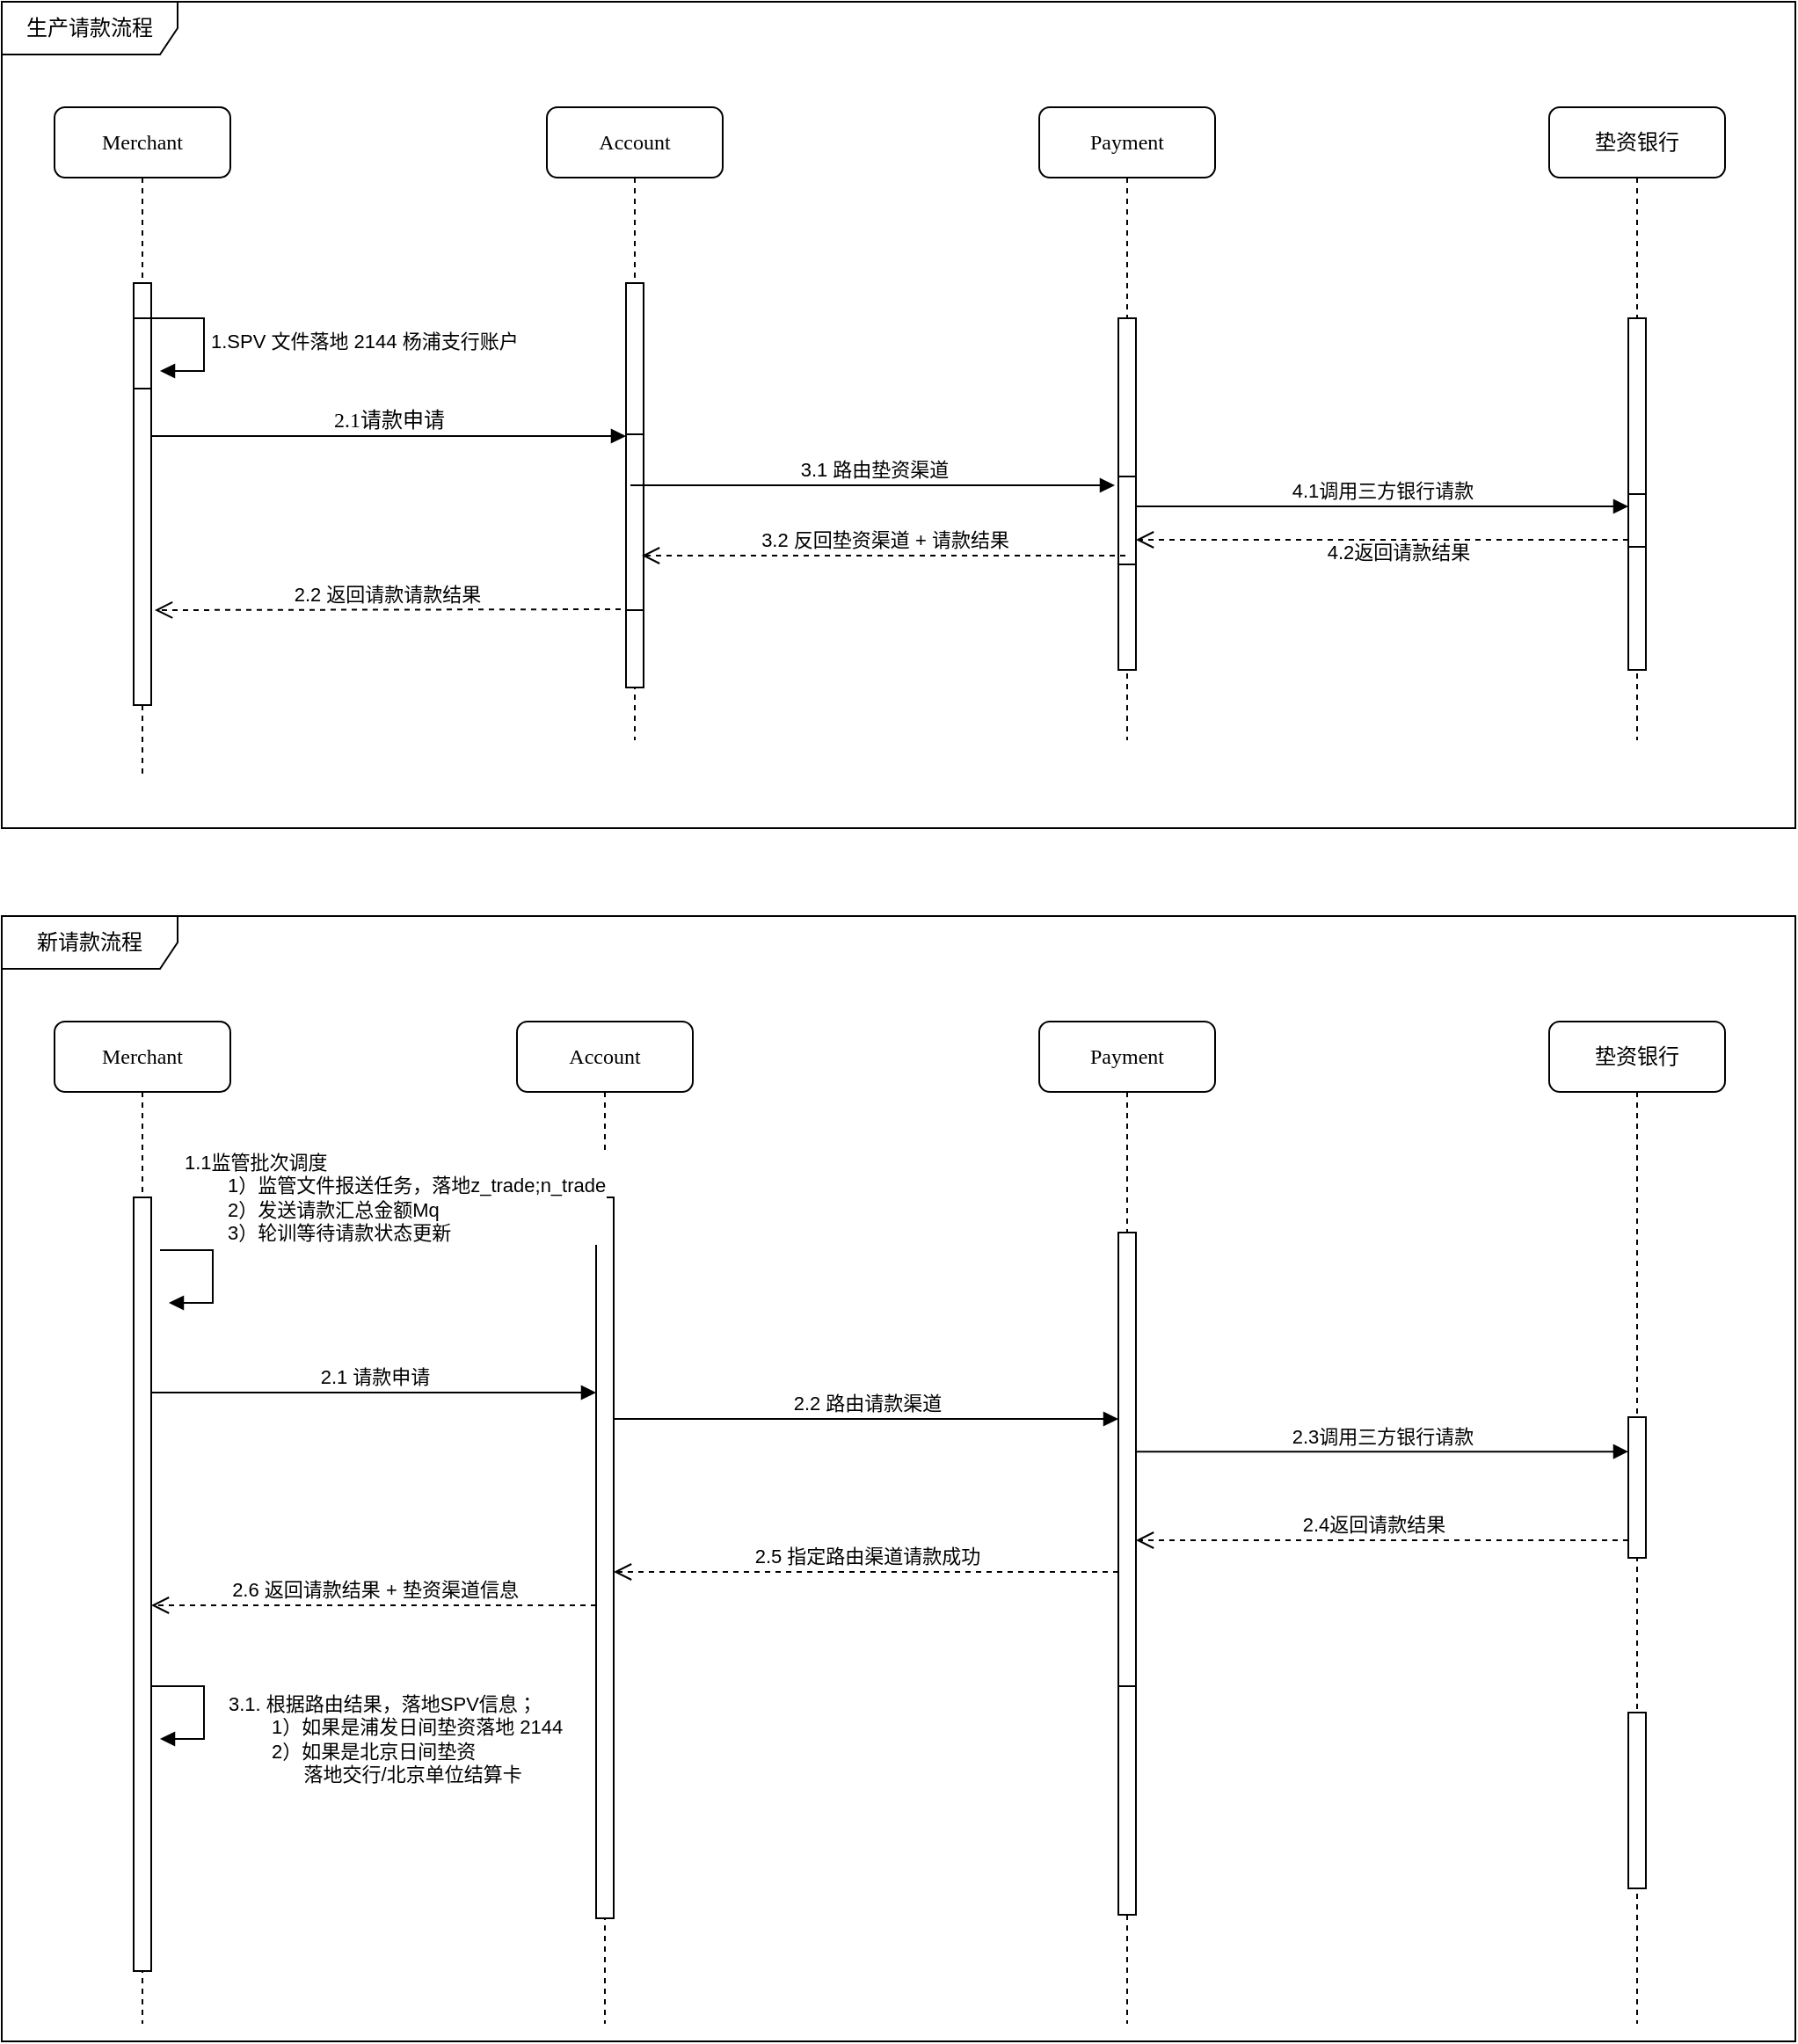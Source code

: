 <mxfile version="24.7.10">
  <diagram name="Page-1" id="13e1069c-82ec-6db2-03f1-153e76fe0fe0">
    <mxGraphModel dx="2088" dy="682" grid="1" gridSize="10" guides="1" tooltips="1" connect="1" arrows="1" fold="1" page="1" pageScale="1" pageWidth="1100" pageHeight="850" background="none" math="0" shadow="0">
      <root>
        <mxCell id="0" />
        <mxCell id="1" parent="0" />
        <mxCell id="7baba1c4bc27f4b0-2" value="Account" style="shape=umlLifeline;perimeter=lifelinePerimeter;whiteSpace=wrap;html=1;container=1;collapsible=0;recursiveResize=0;outlineConnect=0;rounded=1;shadow=0;comic=0;labelBackgroundColor=none;strokeWidth=1;fontFamily=Verdana;fontSize=12;align=center;" parent="1" vertex="1">
          <mxGeometry x="380" y="80" width="100" height="360" as="geometry" />
        </mxCell>
        <mxCell id="7baba1c4bc27f4b0-10" value="" style="html=1;points=[];perimeter=orthogonalPerimeter;rounded=0;shadow=0;comic=0;labelBackgroundColor=none;strokeWidth=1;fontFamily=Verdana;fontSize=12;align=center;" parent="7baba1c4bc27f4b0-2" vertex="1">
          <mxGeometry x="45" y="100" width="10" height="230" as="geometry" />
        </mxCell>
        <mxCell id="kpxduoVY6cWqKxpPgdwj-16" value="" style="html=1;points=[[0,0,0,0,5],[0,1,0,0,-5],[1,0,0,0,5],[1,1,0,0,-5]];perimeter=orthogonalPerimeter;outlineConnect=0;targetShapes=umlLifeline;portConstraint=eastwest;newEdgeStyle={&quot;curved&quot;:0,&quot;rounded&quot;:0};" parent="7baba1c4bc27f4b0-2" vertex="1">
          <mxGeometry x="45" y="186" width="10" height="100" as="geometry" />
        </mxCell>
        <mxCell id="7baba1c4bc27f4b0-3" value="Payment" style="shape=umlLifeline;perimeter=lifelinePerimeter;whiteSpace=wrap;html=1;container=1;collapsible=0;recursiveResize=0;outlineConnect=0;rounded=1;shadow=0;comic=0;labelBackgroundColor=none;strokeWidth=1;fontFamily=Verdana;fontSize=12;align=center;" parent="1" vertex="1">
          <mxGeometry x="660" y="80" width="100" height="360" as="geometry" />
        </mxCell>
        <mxCell id="7baba1c4bc27f4b0-13" value="" style="html=1;points=[];perimeter=orthogonalPerimeter;rounded=0;shadow=0;comic=0;labelBackgroundColor=none;strokeWidth=1;fontFamily=Verdana;fontSize=12;align=center;" parent="7baba1c4bc27f4b0-3" vertex="1">
          <mxGeometry x="45" y="120" width="10" height="200" as="geometry" />
        </mxCell>
        <mxCell id="kpxduoVY6cWqKxpPgdwj-9" value="" style="html=1;points=[[0,0,0,0,5],[0,1,0,0,-5],[1,0,0,0,5],[1,1,0,0,-5]];perimeter=orthogonalPerimeter;outlineConnect=0;targetShapes=umlLifeline;portConstraint=eastwest;newEdgeStyle={&quot;curved&quot;:0,&quot;rounded&quot;:0};" parent="7baba1c4bc27f4b0-3" vertex="1">
          <mxGeometry x="45" y="210" width="10" height="50" as="geometry" />
        </mxCell>
        <mxCell id="7baba1c4bc27f4b0-8" value="Merchant" style="shape=umlLifeline;perimeter=lifelinePerimeter;whiteSpace=wrap;html=1;container=1;collapsible=0;recursiveResize=0;outlineConnect=0;rounded=1;shadow=0;comic=0;labelBackgroundColor=none;strokeWidth=1;fontFamily=Verdana;fontSize=12;align=center;" parent="1" vertex="1">
          <mxGeometry x="100" y="80" width="100" height="380" as="geometry" />
        </mxCell>
        <mxCell id="7baba1c4bc27f4b0-9" value="" style="html=1;points=[];perimeter=orthogonalPerimeter;rounded=0;shadow=0;comic=0;labelBackgroundColor=none;strokeWidth=1;fontFamily=Verdana;fontSize=12;align=center;" parent="7baba1c4bc27f4b0-8" vertex="1">
          <mxGeometry x="45" y="100" width="10" height="240" as="geometry" />
        </mxCell>
        <mxCell id="kpxduoVY6cWqKxpPgdwj-3" value="" style="html=1;points=[[0,0,0,0,5],[0,1,0,0,-5],[1,0,0,0,5],[1,1,0,0,-5]];perimeter=orthogonalPerimeter;outlineConnect=0;targetShapes=umlLifeline;portConstraint=eastwest;newEdgeStyle={&quot;curved&quot;:0,&quot;rounded&quot;:0};" parent="7baba1c4bc27f4b0-8" vertex="1">
          <mxGeometry x="45" y="120" width="10" height="40" as="geometry" />
        </mxCell>
        <mxCell id="kpxduoVY6cWqKxpPgdwj-4" value="1.SPV 文件落地 2144 杨浦支行账户" style="html=1;align=left;spacingLeft=2;endArrow=block;rounded=0;edgeStyle=orthogonalEdgeStyle;curved=0;rounded=0;" parent="7baba1c4bc27f4b0-8" edge="1">
          <mxGeometry x="0.012" relative="1" as="geometry">
            <mxPoint x="55" y="120" as="sourcePoint" />
            <Array as="points">
              <mxPoint x="85" y="150" />
            </Array>
            <mxPoint x="60" y="150" as="targetPoint" />
            <mxPoint as="offset" />
          </mxGeometry>
        </mxCell>
        <mxCell id="7baba1c4bc27f4b0-11" value="2.1请款申请" style="html=1;verticalAlign=bottom;endArrow=block;entryX=0;entryY=0;labelBackgroundColor=none;fontFamily=Verdana;fontSize=12;edgeStyle=elbowEdgeStyle;elbow=horizontal;" parent="1" edge="1">
          <mxGeometry relative="1" as="geometry">
            <mxPoint x="155" y="267" as="sourcePoint" />
            <mxPoint x="425" y="267" as="targetPoint" />
            <mxPoint as="offset" />
          </mxGeometry>
        </mxCell>
        <mxCell id="kpxduoVY6cWqKxpPgdwj-10" value="3.1 路由垫资渠道" style="html=1;verticalAlign=bottom;endArrow=block;curved=0;rounded=0;entryX=0;entryY=0;entryDx=0;entryDy=5;" parent="1" edge="1">
          <mxGeometry x="0.002" relative="1" as="geometry">
            <mxPoint x="427.5" y="295" as="sourcePoint" />
            <mxPoint x="703" y="295" as="targetPoint" />
            <mxPoint as="offset" />
          </mxGeometry>
        </mxCell>
        <mxCell id="kpxduoVY6cWqKxpPgdwj-11" value="3.2 反回垫资渠道 + 请款结果" style="html=1;verticalAlign=bottom;endArrow=open;dashed=1;endSize=8;curved=0;rounded=0;exitX=0;exitY=1;exitDx=0;exitDy=-5;" parent="1" edge="1">
          <mxGeometry relative="1" as="geometry">
            <mxPoint x="434" y="335" as="targetPoint" />
            <mxPoint x="709" y="335" as="sourcePoint" />
          </mxGeometry>
        </mxCell>
        <mxCell id="kpxduoVY6cWqKxpPgdwj-12" value="2.2 返回请款请款结果" style="html=1;verticalAlign=bottom;endArrow=open;dashed=1;endSize=8;curved=0;rounded=0;exitX=0;exitY=1;exitDx=0;exitDy=-5;" parent="1" edge="1">
          <mxGeometry x="0.004" relative="1" as="geometry">
            <mxPoint x="157" y="366" as="targetPoint" />
            <mxPoint x="422" y="365.5" as="sourcePoint" />
            <mxPoint as="offset" />
          </mxGeometry>
        </mxCell>
        <mxCell id="kpxduoVY6cWqKxpPgdwj-13" value="垫资银行" style="shape=umlLifeline;perimeter=lifelinePerimeter;whiteSpace=wrap;html=1;container=1;collapsible=0;recursiveResize=0;outlineConnect=0;rounded=1;shadow=0;comic=0;labelBackgroundColor=none;strokeWidth=1;fontFamily=Verdana;fontSize=12;align=center;" parent="1" vertex="1">
          <mxGeometry x="950" y="80" width="100" height="360" as="geometry" />
        </mxCell>
        <mxCell id="kpxduoVY6cWqKxpPgdwj-14" value="" style="html=1;points=[];perimeter=orthogonalPerimeter;rounded=0;shadow=0;comic=0;labelBackgroundColor=none;strokeWidth=1;fontFamily=Verdana;fontSize=12;align=center;" parent="kpxduoVY6cWqKxpPgdwj-13" vertex="1">
          <mxGeometry x="45" y="120" width="10" height="200" as="geometry" />
        </mxCell>
        <mxCell id="kpxduoVY6cWqKxpPgdwj-20" value="" style="html=1;points=[[0,0,0,0,5],[0,1,0,0,-5],[1,0,0,0,5],[1,1,0,0,-5]];perimeter=orthogonalPerimeter;outlineConnect=0;targetShapes=umlLifeline;portConstraint=eastwest;newEdgeStyle={&quot;curved&quot;:0,&quot;rounded&quot;:0};" parent="kpxduoVY6cWqKxpPgdwj-13" vertex="1">
          <mxGeometry x="45" y="220" width="10" height="30" as="geometry" />
        </mxCell>
        <mxCell id="kpxduoVY6cWqKxpPgdwj-21" value="4.1调用三方银行请款" style="html=1;verticalAlign=bottom;endArrow=block;curved=0;rounded=0;entryX=0;entryY=0;entryDx=0;entryDy=5;" parent="1" edge="1">
          <mxGeometry relative="1" as="geometry">
            <mxPoint x="715" y="307" as="sourcePoint" />
            <mxPoint x="995" y="307" as="targetPoint" />
            <mxPoint as="offset" />
          </mxGeometry>
        </mxCell>
        <mxCell id="kpxduoVY6cWqKxpPgdwj-22" value="4.2返回请款结果" style="html=1;verticalAlign=bottom;endArrow=open;dashed=1;endSize=8;curved=0;rounded=0;exitX=0;exitY=1;exitDx=0;exitDy=-5;" parent="1" edge="1">
          <mxGeometry x="-0.064" y="16" relative="1" as="geometry">
            <mxPoint x="715" y="326" as="targetPoint" />
            <mxPoint x="995" y="326" as="sourcePoint" />
            <mxPoint as="offset" />
          </mxGeometry>
        </mxCell>
        <mxCell id="kpxduoVY6cWqKxpPgdwj-23" value="生产请款流程" style="shape=umlFrame;whiteSpace=wrap;html=1;pointerEvents=0;width=100;height=30;" parent="1" vertex="1">
          <mxGeometry x="70" y="20" width="1020" height="470" as="geometry" />
        </mxCell>
        <mxCell id="kpxduoVY6cWqKxpPgdwj-26" value="Account" style="shape=umlLifeline;perimeter=lifelinePerimeter;whiteSpace=wrap;html=1;container=1;collapsible=0;recursiveResize=0;outlineConnect=0;rounded=1;shadow=0;comic=0;labelBackgroundColor=none;strokeWidth=1;fontFamily=Verdana;fontSize=12;align=center;" parent="1" vertex="1">
          <mxGeometry x="363" y="600" width="100" height="570" as="geometry" />
        </mxCell>
        <mxCell id="kpxduoVY6cWqKxpPgdwj-27" value="" style="html=1;points=[];perimeter=orthogonalPerimeter;rounded=0;shadow=0;comic=0;labelBackgroundColor=none;strokeWidth=1;fontFamily=Verdana;fontSize=12;align=center;" parent="kpxduoVY6cWqKxpPgdwj-26" vertex="1">
          <mxGeometry x="45" y="100" width="10" height="410" as="geometry" />
        </mxCell>
        <mxCell id="kpxduoVY6cWqKxpPgdwj-29" value="Payment" style="shape=umlLifeline;perimeter=lifelinePerimeter;whiteSpace=wrap;html=1;container=1;collapsible=0;recursiveResize=0;outlineConnect=0;rounded=1;shadow=0;comic=0;labelBackgroundColor=none;strokeWidth=1;fontFamily=Verdana;fontSize=12;align=center;" parent="1" vertex="1">
          <mxGeometry x="660" y="600" width="100" height="570" as="geometry" />
        </mxCell>
        <mxCell id="kpxduoVY6cWqKxpPgdwj-30" value="" style="html=1;points=[];perimeter=orthogonalPerimeter;rounded=0;shadow=0;comic=0;labelBackgroundColor=none;strokeWidth=1;fontFamily=Verdana;fontSize=12;align=center;" parent="kpxduoVY6cWqKxpPgdwj-29" vertex="1">
          <mxGeometry x="45" y="120" width="10" height="370" as="geometry" />
        </mxCell>
        <mxCell id="kpxduoVY6cWqKxpPgdwj-32" value="Merchant" style="shape=umlLifeline;perimeter=lifelinePerimeter;whiteSpace=wrap;html=1;container=1;collapsible=0;recursiveResize=0;outlineConnect=0;rounded=1;shadow=0;comic=0;labelBackgroundColor=none;strokeWidth=1;fontFamily=Verdana;fontSize=12;align=center;" parent="1" vertex="1">
          <mxGeometry x="100" y="600" width="100" height="570" as="geometry" />
        </mxCell>
        <mxCell id="kpxduoVY6cWqKxpPgdwj-33" value="" style="html=1;points=[];perimeter=orthogonalPerimeter;rounded=0;shadow=0;comic=0;labelBackgroundColor=none;strokeWidth=1;fontFamily=Verdana;fontSize=12;align=center;" parent="kpxduoVY6cWqKxpPgdwj-32" vertex="1">
          <mxGeometry x="45" y="100" width="10" height="440" as="geometry" />
        </mxCell>
        <mxCell id="kpxduoVY6cWqKxpPgdwj-40" value="垫资银行" style="shape=umlLifeline;perimeter=lifelinePerimeter;whiteSpace=wrap;html=1;container=1;collapsible=0;recursiveResize=0;outlineConnect=0;rounded=1;shadow=0;comic=0;labelBackgroundColor=none;strokeWidth=1;fontFamily=Verdana;fontSize=12;align=center;" parent="1" vertex="1">
          <mxGeometry x="950" y="600" width="100" height="570" as="geometry" />
        </mxCell>
        <mxCell id="kpxduoVY6cWqKxpPgdwj-41" value="" style="html=1;points=[];perimeter=orthogonalPerimeter;rounded=0;shadow=0;comic=0;labelBackgroundColor=none;strokeWidth=1;fontFamily=Verdana;fontSize=12;align=center;" parent="kpxduoVY6cWqKxpPgdwj-40" vertex="1">
          <mxGeometry x="45" y="393" width="10" height="100" as="geometry" />
        </mxCell>
        <mxCell id="kpxduoVY6cWqKxpPgdwj-45" value="新请款流程" style="shape=umlFrame;whiteSpace=wrap;html=1;pointerEvents=0;width=100;height=30;" parent="1" vertex="1">
          <mxGeometry x="70" y="540" width="1020" height="640" as="geometry" />
        </mxCell>
        <mxCell id="kpxduoVY6cWqKxpPgdwj-51" value="3.1. 根据路由结果，落地SPV信息；&lt;br&gt;&lt;span style=&quot;white-space: pre;&quot;&gt;&#x9;&lt;/span&gt;1）如果是浦发日间垫资落地 2144&lt;br&gt;&lt;span style=&quot;white-space: pre;&quot;&gt;&#x9;&lt;/span&gt;2）如果是北京日间垫资&lt;br&gt;&lt;span style=&quot;white-space: pre;&quot;&gt;&#x9;&lt;/span&gt;&amp;nbsp; &amp;nbsp; &amp;nbsp; 落地交行/北京单位结算卡" style="html=1;align=left;spacingLeft=2;endArrow=block;rounded=0;edgeStyle=orthogonalEdgeStyle;curved=0;rounded=0;" parent="1" edge="1">
          <mxGeometry x="0.412" y="-10" relative="1" as="geometry">
            <mxPoint x="155" y="978" as="sourcePoint" />
            <Array as="points">
              <mxPoint x="185" y="1008" />
            </Array>
            <mxPoint x="10" y="10" as="offset" />
            <mxPoint x="160" y="1008" as="targetPoint" />
          </mxGeometry>
        </mxCell>
        <mxCell id="kpxduoVY6cWqKxpPgdwj-66" value="2.1 请款申请" style="html=1;verticalAlign=bottom;endArrow=block;curved=0;rounded=0;entryX=0;entryY=0;entryDx=0;entryDy=5;" parent="1" edge="1">
          <mxGeometry x="0.001" relative="1" as="geometry">
            <mxPoint x="155" y="811.0" as="sourcePoint" />
            <mxPoint x="408" y="811.0" as="targetPoint" />
            <mxPoint as="offset" />
          </mxGeometry>
        </mxCell>
        <mxCell id="kpxduoVY6cWqKxpPgdwj-67" value="2.6 返回请款结果 + 垫资渠道信息" style="html=1;verticalAlign=bottom;endArrow=open;dashed=1;endSize=8;curved=0;rounded=0;exitX=0;exitY=1;exitDx=0;exitDy=-5;" parent="1" edge="1">
          <mxGeometry x="0.001" relative="1" as="geometry">
            <mxPoint x="155" y="932.0" as="targetPoint" />
            <mxPoint x="408" y="932" as="sourcePoint" />
            <mxPoint as="offset" />
          </mxGeometry>
        </mxCell>
        <mxCell id="kpxduoVY6cWqKxpPgdwj-69" value="" style="html=1;points=[[0,0,0,0,5],[0,1,0,0,-5],[1,0,0,0,5],[1,1,0,0,-5]];perimeter=orthogonalPerimeter;outlineConnect=0;targetShapes=umlLifeline;portConstraint=eastwest;newEdgeStyle={&quot;curved&quot;:0,&quot;rounded&quot;:0};" parent="1" vertex="1">
          <mxGeometry x="705" y="978" width="10" height="130" as="geometry" />
        </mxCell>
        <mxCell id="kpxduoVY6cWqKxpPgdwj-70" value="2.2 路由请款渠道" style="html=1;verticalAlign=bottom;endArrow=block;curved=0;rounded=0;entryX=0;entryY=0;entryDx=0;entryDy=5;" parent="1" edge="1">
          <mxGeometry x="0.005" relative="1" as="geometry">
            <mxPoint x="418" y="826.0" as="sourcePoint" />
            <mxPoint as="offset" />
            <mxPoint x="705" y="826.0" as="targetPoint" />
          </mxGeometry>
        </mxCell>
        <mxCell id="kpxduoVY6cWqKxpPgdwj-71" value="2.5 指定路由渠道请款成功" style="html=1;verticalAlign=bottom;endArrow=open;dashed=1;endSize=8;curved=0;rounded=0;exitX=0;exitY=1;exitDx=0;exitDy=-5;" parent="1" edge="1">
          <mxGeometry relative="1" as="geometry">
            <mxPoint x="418" y="913" as="targetPoint" />
            <mxPoint x="705" y="913" as="sourcePoint" />
          </mxGeometry>
        </mxCell>
        <mxCell id="kpxduoVY6cWqKxpPgdwj-72" value="" style="html=1;points=[[0,0,0,0,5],[0,1,0,0,-5],[1,0,0,0,5],[1,1,0,0,-5]];perimeter=orthogonalPerimeter;outlineConnect=0;targetShapes=umlLifeline;portConstraint=eastwest;newEdgeStyle={&quot;curved&quot;:0,&quot;rounded&quot;:0};" parent="1" vertex="1">
          <mxGeometry x="995" y="825" width="10" height="80" as="geometry" />
        </mxCell>
        <mxCell id="kpxduoVY6cWqKxpPgdwj-73" value="2.3调用三方银行请款" style="html=1;verticalAlign=bottom;endArrow=block;curved=0;rounded=0;entryX=0;entryY=0;entryDx=0;entryDy=5;" parent="1" edge="1">
          <mxGeometry relative="1" as="geometry">
            <mxPoint x="715" y="844.58" as="sourcePoint" />
            <mxPoint as="offset" />
            <mxPoint x="995" y="844.58" as="targetPoint" />
          </mxGeometry>
        </mxCell>
        <mxCell id="kpxduoVY6cWqKxpPgdwj-74" value="2.4返回请款结果" style="html=1;verticalAlign=bottom;endArrow=open;dashed=1;endSize=8;curved=0;rounded=0;" parent="1" edge="1">
          <mxGeometry x="0.036" relative="1" as="geometry">
            <mxPoint x="715" y="895" as="targetPoint" />
            <mxPoint as="offset" />
            <mxPoint x="995" y="895" as="sourcePoint" />
            <Array as="points">
              <mxPoint x="770" y="895" />
            </Array>
          </mxGeometry>
        </mxCell>
        <mxCell id="7rZgTrTP7u6zQViBI7ow-2" value="1.1监管批次调度&lt;br&gt;&lt;span style=&quot;white-space: pre;&quot;&gt;&#x9;&lt;/span&gt;1）监管文件报送任务，落地z_trade;n_trade&lt;br&gt;&lt;span style=&quot;white-space: pre;&quot;&gt;&#x9;&lt;/span&gt;2）发送请款汇总金额Mq&lt;br&gt;&lt;span style=&quot;white-space: pre;&quot;&gt;&#x9;&lt;/span&gt;3）轮训等待请款状态更新" style="html=1;align=left;spacingLeft=2;endArrow=block;rounded=0;edgeStyle=orthogonalEdgeStyle;curved=0;rounded=0;fillColor=none;" edge="1" parent="1">
          <mxGeometry x="-0.765" y="30" relative="1" as="geometry">
            <mxPoint x="160" y="730" as="sourcePoint" />
            <Array as="points">
              <mxPoint x="190" y="760" />
            </Array>
            <mxPoint x="165" y="760" as="targetPoint" />
            <mxPoint as="offset" />
          </mxGeometry>
        </mxCell>
      </root>
    </mxGraphModel>
  </diagram>
</mxfile>
